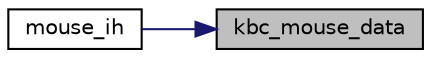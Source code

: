 digraph "kbc_mouse_data"
{
 // LATEX_PDF_SIZE
  edge [fontname="Helvetica",fontsize="10",labelfontname="Helvetica",labelfontsize="10"];
  node [fontname="Helvetica",fontsize="10",shape=record];
  rankdir="RL";
  Node1 [label="kbc_mouse_data",height=0.2,width=0.4,color="black", fillcolor="grey75", style="filled", fontcolor="black",tooltip="Check if mouse output buffer is full."];
  Node1 -> Node2 [dir="back",color="midnightblue",fontsize="10",style="solid"];
  Node2 [label="mouse_ih",height=0.2,width=0.4,color="black", fillcolor="white", style="filled",URL="$mouse_8c.html#a210374b50462acdedab00df64d5cea3c",tooltip=" "];
}
